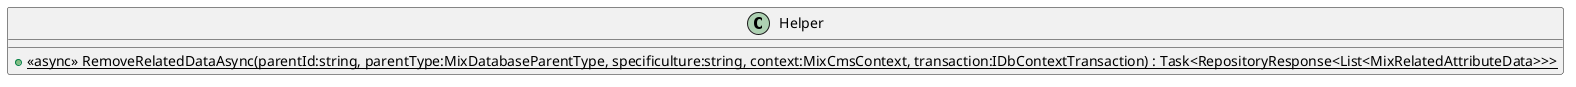 @startuml
class Helper {
    + {static} <<async>> RemoveRelatedDataAsync(parentId:string, parentType:MixDatabaseParentType, specificulture:string, context:MixCmsContext, transaction:IDbContextTransaction) : Task<RepositoryResponse<List<MixRelatedAttributeData>>>
}
@enduml
